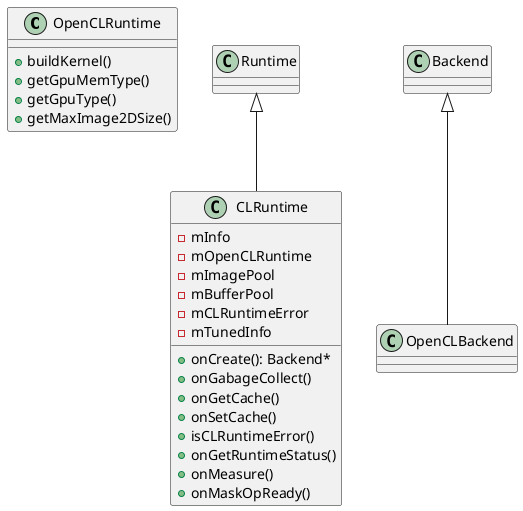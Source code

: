 @startuml
'https://plantuml.com/class-diagram

class OpenCLRuntime {

+ buildKernel()
+ getGpuMemType()
+ getGpuType()
+ getMaxImage2DSize()
}

class Runtime {
}

' 负责创建，删除对象，是CL相关对象的创建者，包括Backend对象
class CLRuntime {
- mInfo
- mOpenCLRuntime
- mImagePool
- mBufferPool
- mCLRuntimeError
- mTunedInfo

+ onCreate(): Backend*
+ onGabageCollect()
+ onGetCache()
+ onSetCache()
+ isCLRuntimeError()
+ onGetRuntimeStatus()
+ onMeasure()
+ onMaskOpReady()
}

class Backend {
}

class OpenCLBackend {
}

Runtime <|-- CLRuntime

Backend <|-- OpenCLBackend



@enduml